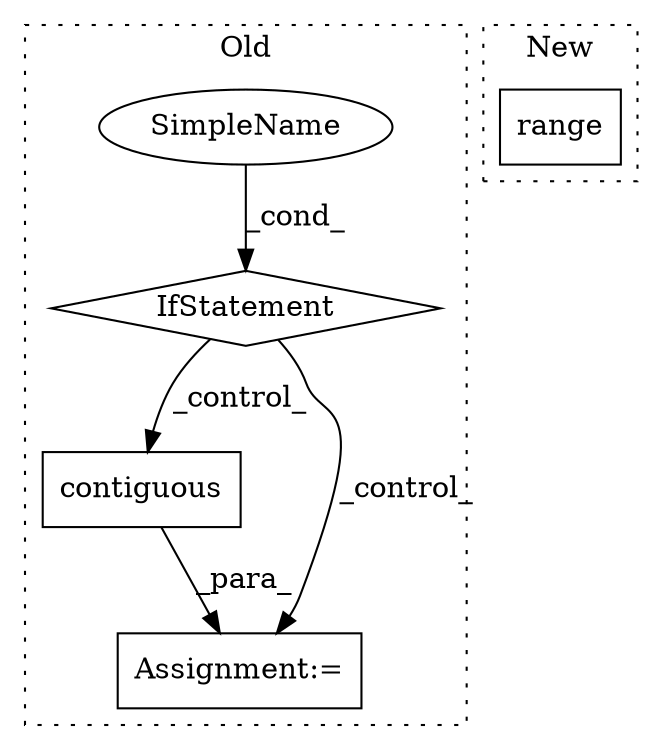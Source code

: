digraph G {
subgraph cluster0 {
1 [label="contiguous" a="32" s="20092" l="12" shape="box"];
3 [label="Assignment:=" a="7" s="20002" l="1" shape="box"];
4 [label="IfStatement" a="25" s="19963,19989" l="4,2" shape="diamond"];
5 [label="SimpleName" a="42" s="" l="" shape="ellipse"];
label = "Old";
style="dotted";
}
subgraph cluster1 {
2 [label="range" a="32" s="19060,19088" l="6,1" shape="box"];
label = "New";
style="dotted";
}
1 -> 3 [label="_para_"];
4 -> 3 [label="_control_"];
4 -> 1 [label="_control_"];
5 -> 4 [label="_cond_"];
}